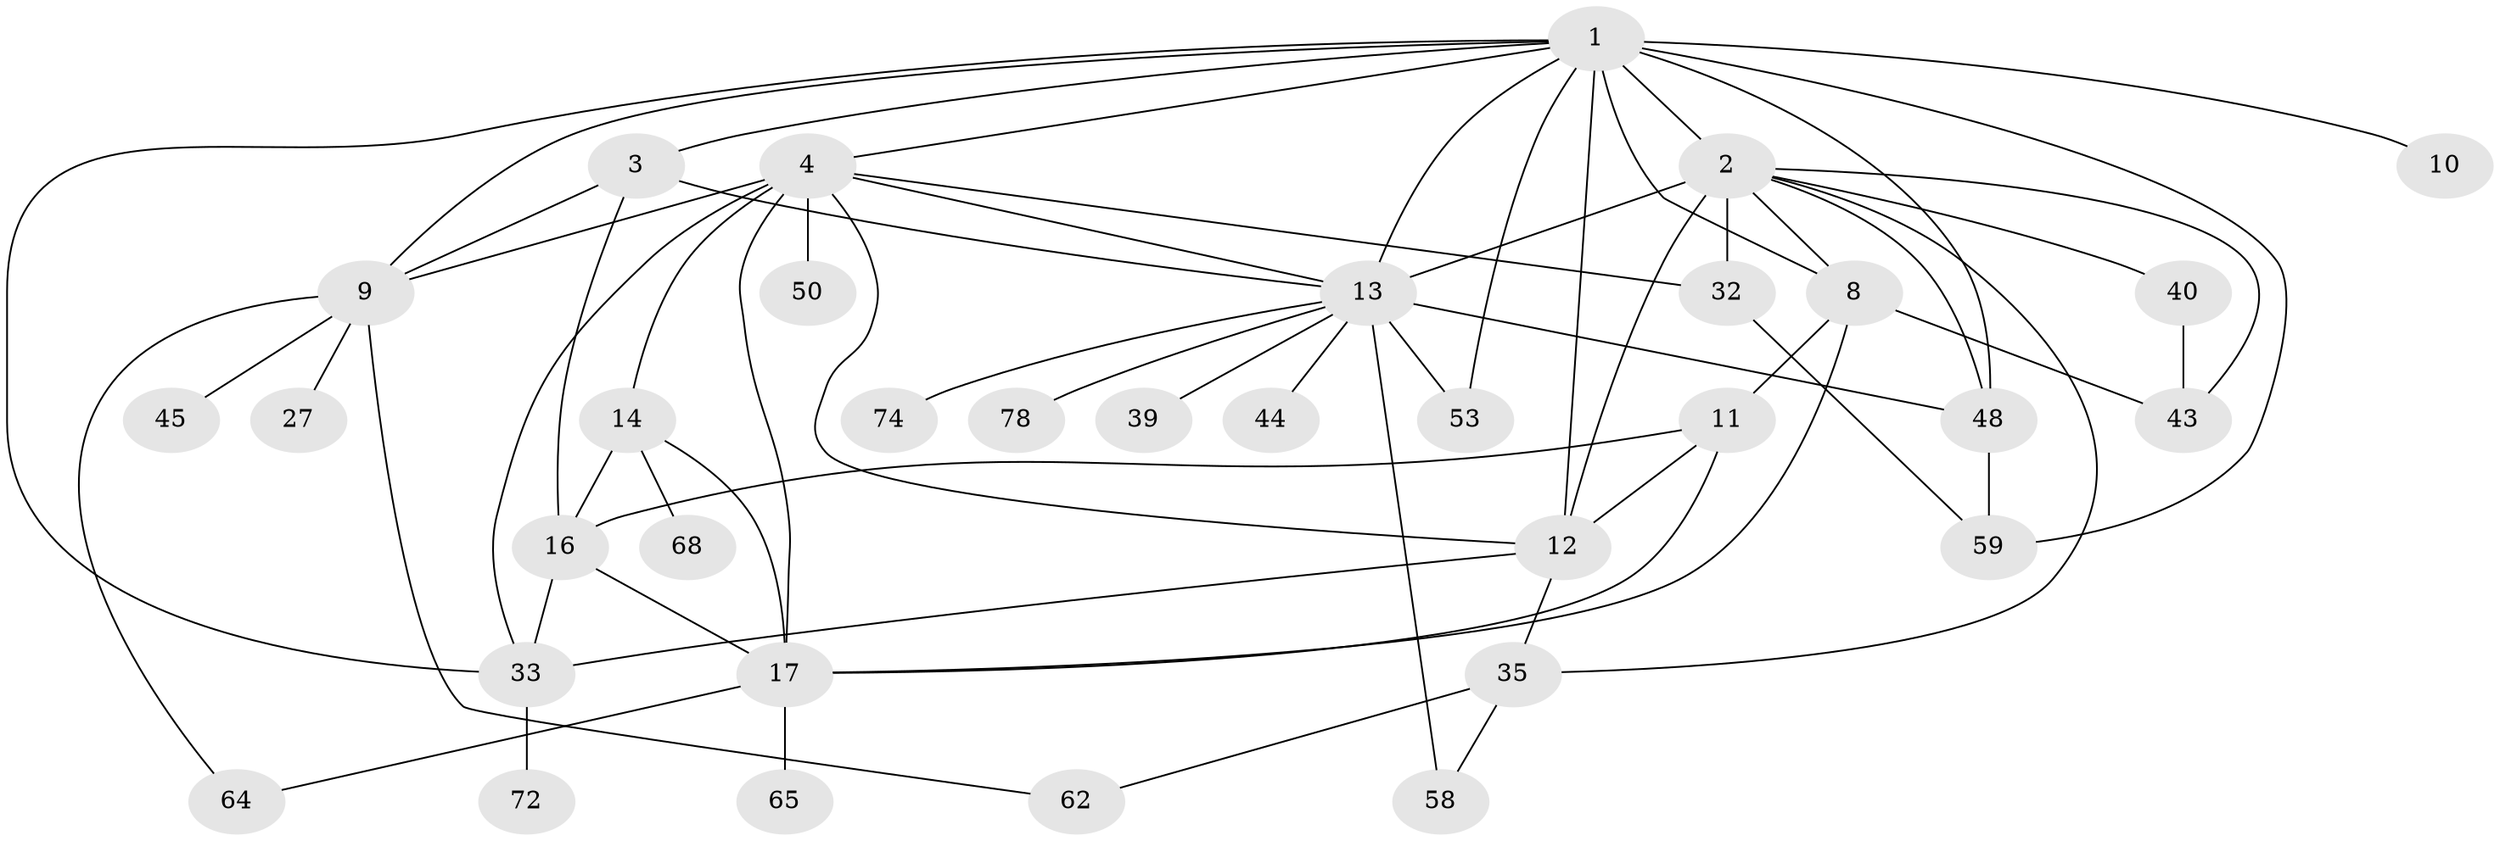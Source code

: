 // original degree distribution, {7: 0.023529411764705882, 3: 0.24705882352941178, 4: 0.11764705882352941, 5: 0.08235294117647059, 10: 0.011764705882352941, 2: 0.27058823529411763, 6: 0.03529411764705882, 1: 0.21176470588235294}
// Generated by graph-tools (version 1.1) at 2025/17/03/04/25 18:17:05]
// undirected, 34 vertices, 63 edges
graph export_dot {
graph [start="1"]
  node [color=gray90,style=filled];
  1 [super="+42+26+5"];
  2 [super="+6"];
  3;
  4 [super="+7+19"];
  8;
  9 [super="+54+46+22"];
  10;
  11 [super="+67+15"];
  12 [super="+25+41"];
  13 [super="+30+21+36"];
  14 [super="+18+38"];
  16 [super="+28+20"];
  17 [super="+24+29"];
  27;
  32;
  33 [super="+52+34"];
  35 [super="+51"];
  39;
  40;
  43;
  44;
  45;
  48;
  50;
  53 [super="+55"];
  58;
  59 [super="+69"];
  62 [super="+70"];
  64;
  65;
  68;
  72;
  74;
  78;
  1 -- 2 [weight=3];
  1 -- 3;
  1 -- 4;
  1 -- 53;
  1 -- 33;
  1 -- 8;
  1 -- 9;
  1 -- 10 [weight=2];
  1 -- 12;
  1 -- 13 [weight=2];
  1 -- 48;
  1 -- 59;
  2 -- 32;
  2 -- 35;
  2 -- 8;
  2 -- 40;
  2 -- 43;
  2 -- 12 [weight=2];
  2 -- 48;
  2 -- 13 [weight=2];
  3 -- 9;
  3 -- 16;
  3 -- 13;
  4 -- 50;
  4 -- 13;
  4 -- 14;
  4 -- 12;
  4 -- 9;
  4 -- 32;
  4 -- 17;
  4 -- 33;
  8 -- 11;
  8 -- 43;
  8 -- 17;
  9 -- 27;
  9 -- 64;
  9 -- 45;
  9 -- 62;
  11 -- 16;
  11 -- 17;
  11 -- 12;
  12 -- 35;
  12 -- 33;
  13 -- 58;
  13 -- 48;
  13 -- 39;
  13 -- 74;
  13 -- 44;
  13 -- 78;
  13 -- 53;
  14 -- 17 [weight=2];
  14 -- 16;
  14 -- 68;
  16 -- 17 [weight=2];
  16 -- 33;
  17 -- 65;
  17 -- 64;
  32 -- 59;
  33 -- 72;
  35 -- 62;
  35 -- 58;
  40 -- 43;
  48 -- 59;
}
